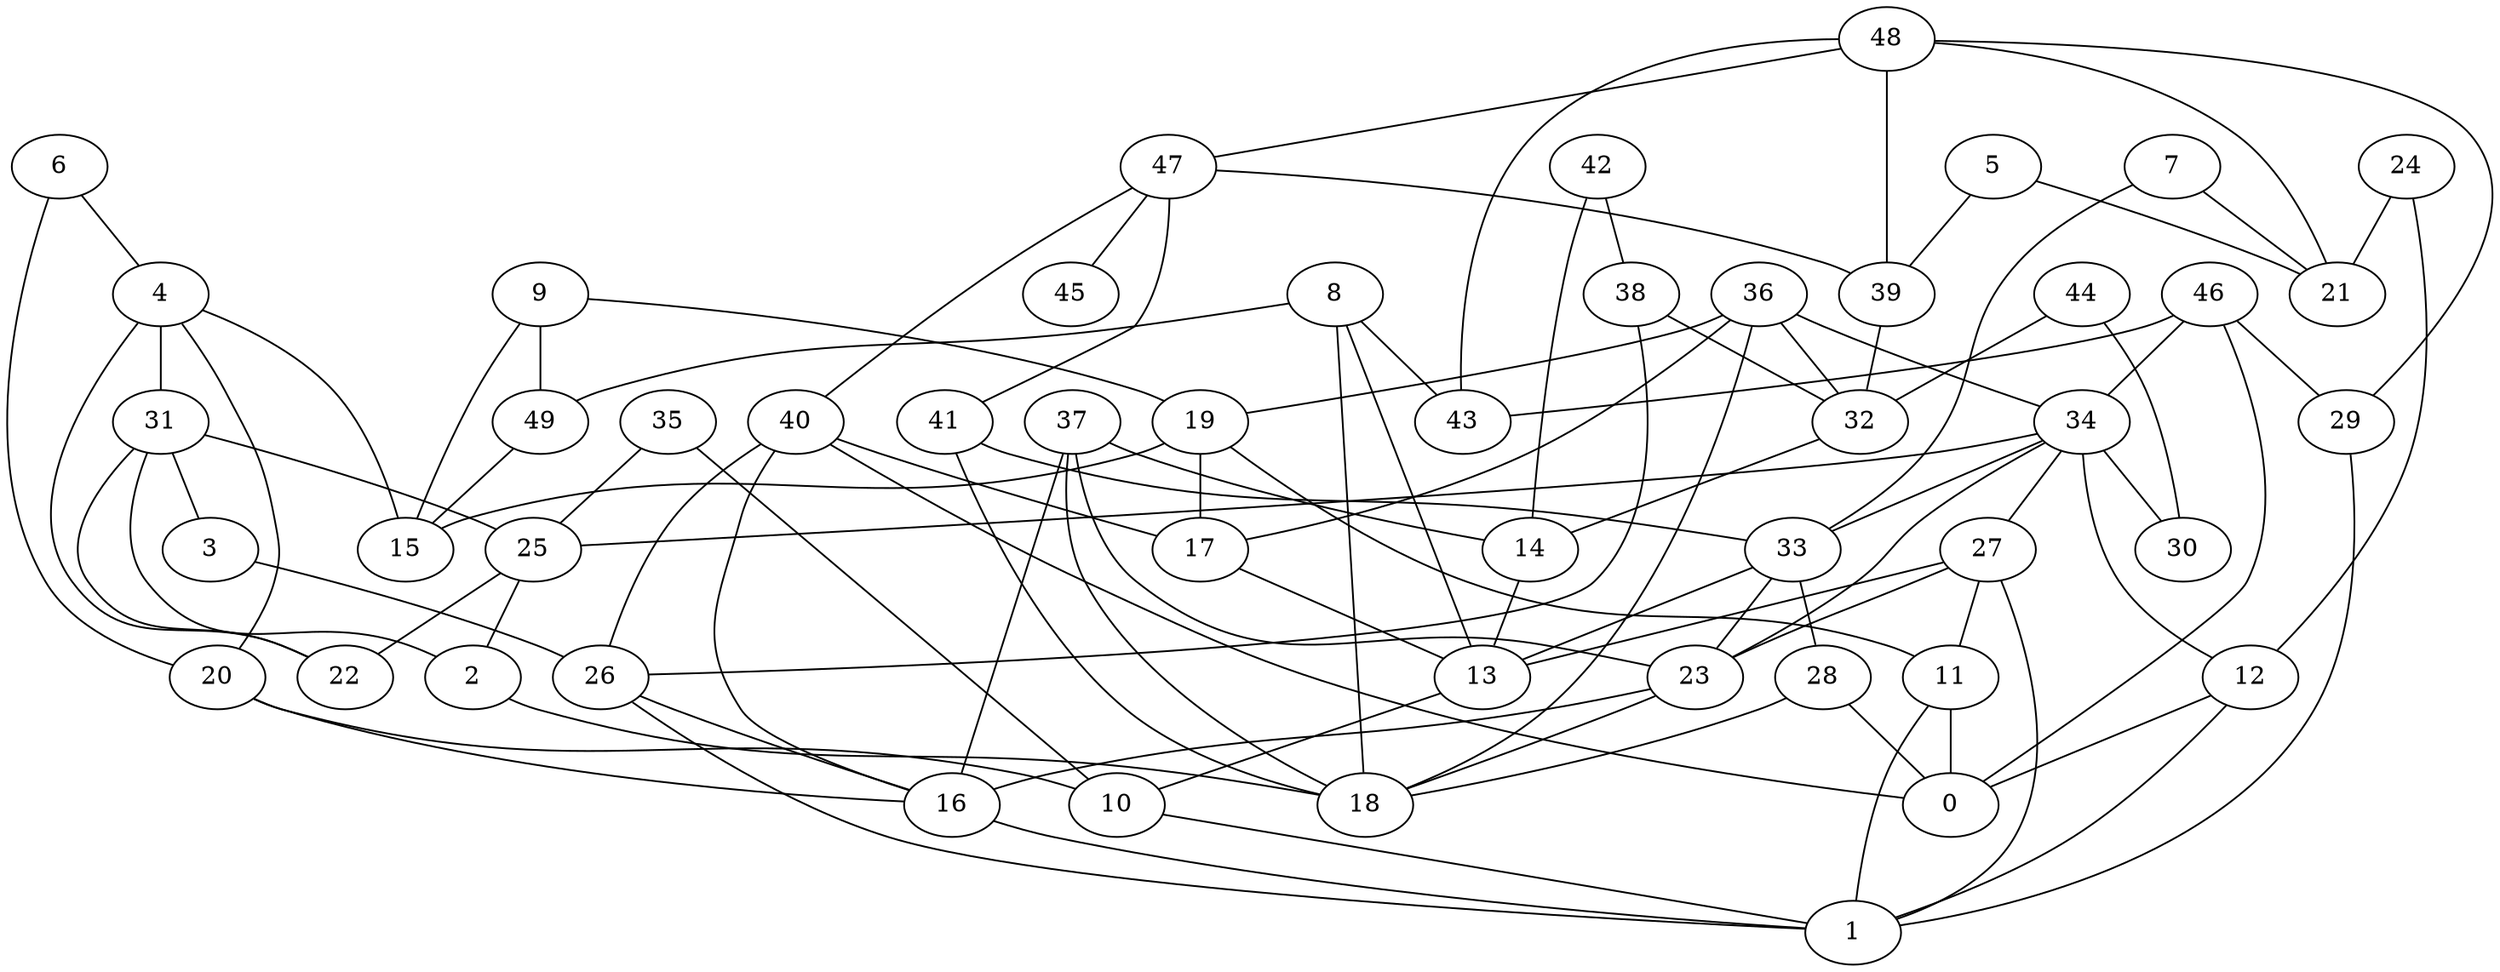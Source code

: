 digraph GG_graph {

subgraph G_graph {
edge [color = black]
"9" -> "19" [dir = none]
"8" -> "18" [dir = none]
"5" -> "39" [dir = none]
"35" -> "10" [dir = none]
"27" -> "23" [dir = none]
"49" -> "15" [dir = none]
"42" -> "38" [dir = none]
"42" -> "14" [dir = none]
"28" -> "0" [dir = none]
"28" -> "18" [dir = none]
"41" -> "18" [dir = none]
"7" -> "33" [dir = none]
"7" -> "21" [dir = none]
"37" -> "14" [dir = none]
"37" -> "16" [dir = none]
"37" -> "18" [dir = none]
"14" -> "13" [dir = none]
"34" -> "12" [dir = none]
"34" -> "30" [dir = none]
"34" -> "23" [dir = none]
"25" -> "22" [dir = none]
"2" -> "18" [dir = none]
"46" -> "29" [dir = none]
"46" -> "34" [dir = none]
"47" -> "40" [dir = none]
"47" -> "45" [dir = none]
"47" -> "41" [dir = none]
"16" -> "1" [dir = none]
"48" -> "43" [dir = none]
"48" -> "39" [dir = none]
"48" -> "21" [dir = none]
"48" -> "29" [dir = none]
"20" -> "10" [dir = none]
"20" -> "16" [dir = none]
"23" -> "18" [dir = none]
"44" -> "30" [dir = none]
"26" -> "16" [dir = none]
"24" -> "12" [dir = none]
"36" -> "17" [dir = none]
"36" -> "32" [dir = none]
"36" -> "18" [dir = none]
"4" -> "22" [dir = none]
"4" -> "15" [dir = none]
"4" -> "31" [dir = none]
"4" -> "20" [dir = none]
"31" -> "3" [dir = none]
"6" -> "20" [dir = none]
"19" -> "11" [dir = none]
"19" -> "15" [dir = none]
"31" -> "22" [dir = none]
"33" -> "28" [dir = none]
"12" -> "1" [dir = none]
"17" -> "13" [dir = none]
"44" -> "32" [dir = none]
"40" -> "26" [dir = none]
"34" -> "33" [dir = none]
"9" -> "49" [dir = none]
"27" -> "11" [dir = none]
"31" -> "2" [dir = none]
"47" -> "39" [dir = none]
"26" -> "1" [dir = none]
"9" -> "15" [dir = none]
"8" -> "43" [dir = none]
"5" -> "21" [dir = none]
"40" -> "17" [dir = none]
"34" -> "25" [dir = none]
"23" -> "16" [dir = none]
"11" -> "0" [dir = none]
"38" -> "26" [dir = none]
"6" -> "4" [dir = none]
"48" -> "47" [dir = none]
"36" -> "19" [dir = none]
"33" -> "23" [dir = none]
"8" -> "13" [dir = none]
"37" -> "23" [dir = none]
"38" -> "32" [dir = none]
"27" -> "13" [dir = none]
"33" -> "13" [dir = none]
"12" -> "0" [dir = none]
"19" -> "17" [dir = none]
"36" -> "34" [dir = none]
"24" -> "21" [dir = none]
"40" -> "16" [dir = none]
"13" -> "10" [dir = none]
"34" -> "27" [dir = none]
"11" -> "1" [dir = none]
"39" -> "32" [dir = none]
"46" -> "0" [dir = none]
"46" -> "43" [dir = none]
"41" -> "33" [dir = none]
"40" -> "0" [dir = none]
"3" -> "26" [dir = none]
"29" -> "1" [dir = none]
"27" -> "1" [dir = none]
"35" -> "25" [dir = none]
"31" -> "25" [dir = none]
"32" -> "14" [dir = none]
"25" -> "2" [dir = none]
"10" -> "1" [dir = none]
"8" -> "49" [dir = none]
}

}
